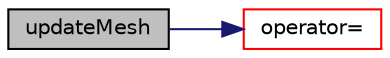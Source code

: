 digraph "updateMesh"
{
  bgcolor="transparent";
  edge [fontname="Helvetica",fontsize="10",labelfontname="Helvetica",labelfontsize="10"];
  node [fontname="Helvetica",fontsize="10",shape=record];
  rankdir="LR";
  Node2186 [label="updateMesh",height=0.2,width=0.4,color="black", fillcolor="grey75", style="filled", fontcolor="black"];
  Node2186 -> Node2187 [color="midnightblue",fontsize="10",style="solid",fontname="Helvetica"];
  Node2187 [label="operator=",height=0.2,width=0.4,color="red",URL="$a28525.html#a0e0279c426accafeaf05e6c6b4315712"];
}
